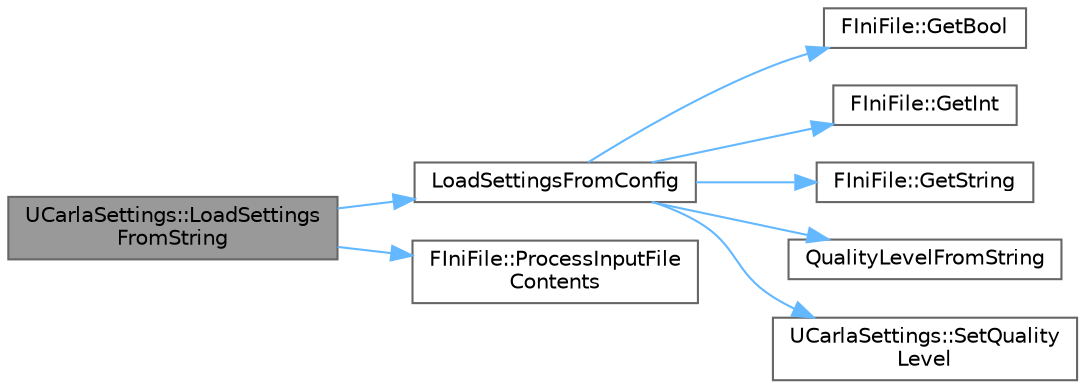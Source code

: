 digraph "UCarlaSettings::LoadSettingsFromString"
{
 // INTERACTIVE_SVG=YES
 // LATEX_PDF_SIZE
  bgcolor="transparent";
  edge [fontname=Helvetica,fontsize=10,labelfontname=Helvetica,labelfontsize=10];
  node [fontname=Helvetica,fontsize=10,shape=box,height=0.2,width=0.4];
  rankdir="LR";
  Node1 [id="Node000001",label="UCarlaSettings::LoadSettings\lFromString",height=0.2,width=0.4,color="gray40", fillcolor="grey60", style="filled", fontcolor="black",tooltip="Load the settings from the given string (formatted as INI)."];
  Node1 -> Node2 [id="edge1_Node000001_Node000002",color="steelblue1",style="solid",tooltip=" "];
  Node2 [id="Node000002",label="LoadSettingsFromConfig",height=0.2,width=0.4,color="grey40", fillcolor="white", style="filled",URL="$dc/d42/CarlaSettings_8cpp.html#a602a9561bdae71fa20d601f6fbad6b33",tooltip=" "];
  Node2 -> Node3 [id="edge2_Node000002_Node000003",color="steelblue1",style="solid",tooltip=" "];
  Node3 [id="Node000003",label="FIniFile::GetBool",height=0.2,width=0.4,color="grey40", fillcolor="white", style="filled",URL="$d6/de8/classFIniFile.html#a951d1e6601a472980d10666c3e01dd3d",tooltip=" "];
  Node2 -> Node4 [id="edge3_Node000002_Node000004",color="steelblue1",style="solid",tooltip=" "];
  Node4 [id="Node000004",label="FIniFile::GetInt",height=0.2,width=0.4,color="grey40", fillcolor="white", style="filled",URL="$d6/de8/classFIniFile.html#ae4e12c8fd62cea857e718ac066657297",tooltip=" "];
  Node2 -> Node5 [id="edge4_Node000002_Node000005",color="steelblue1",style="solid",tooltip=" "];
  Node5 [id="Node000005",label="FIniFile::GetString",height=0.2,width=0.4,color="grey40", fillcolor="white", style="filled",URL="$d6/de8/classFIniFile.html#aaa6537e119fba826b0958195237202a7",tooltip=" "];
  Node2 -> Node6 [id="edge5_Node000002_Node000006",color="steelblue1",style="solid",tooltip=" "];
  Node6 [id="Node000006",label="QualityLevelFromString",height=0.2,width=0.4,color="grey40", fillcolor="white", style="filled",URL="$dc/d42/CarlaSettings_8cpp.html#ab1cd26508512d8e907e1dfb2c86cb757",tooltip=" "];
  Node2 -> Node7 [id="edge6_Node000002_Node000007",color="steelblue1",style="solid",tooltip=" "];
  Node7 [id="Node000007",label="UCarlaSettings::SetQuality\lLevel",height=0.2,width=0.4,color="grey40", fillcolor="white", style="filled",URL="$d7/d1e/classUCarlaSettings.html#aa0d675637e55db086b3441792b26381e",tooltip="Sets the new quality settings level and make changes in the game related to it."];
  Node1 -> Node8 [id="edge7_Node000001_Node000008",color="steelblue1",style="solid",tooltip=" "];
  Node8 [id="Node000008",label="FIniFile::ProcessInputFile\lContents",height=0.2,width=0.4,color="grey40", fillcolor="white", style="filled",URL="$d6/de8/classFIniFile.html#a3ea8bae6c7c035c6f59a6a14e4e93bc9",tooltip=" "];
}
